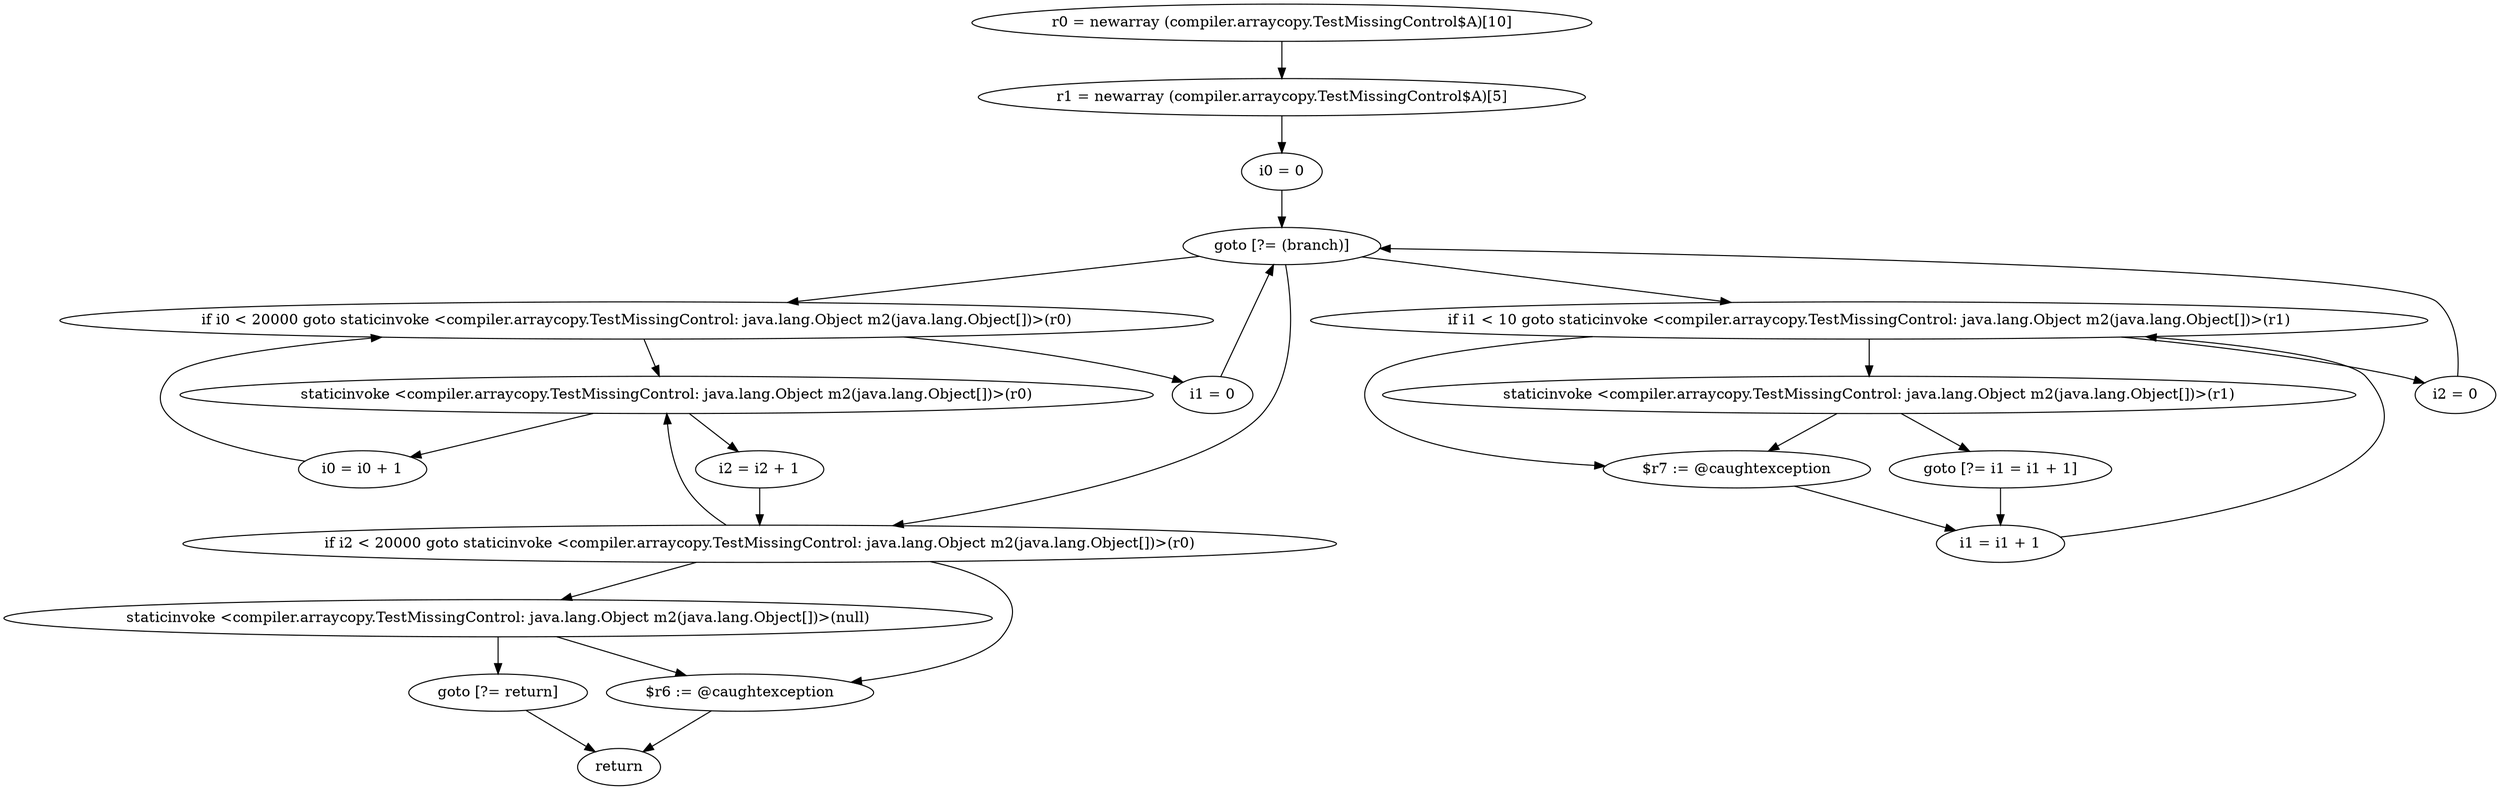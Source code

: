 digraph "unitGraph" {
    "r0 = newarray (compiler.arraycopy.TestMissingControl$A)[10]"
    "r1 = newarray (compiler.arraycopy.TestMissingControl$A)[5]"
    "i0 = 0"
    "goto [?= (branch)]"
    "staticinvoke <compiler.arraycopy.TestMissingControl: java.lang.Object m2(java.lang.Object[])>(r0)"
    "i0 = i0 + 1"
    "if i0 < 20000 goto staticinvoke <compiler.arraycopy.TestMissingControl: java.lang.Object m2(java.lang.Object[])>(r0)"
    "i1 = 0"
    "staticinvoke <compiler.arraycopy.TestMissingControl: java.lang.Object m2(java.lang.Object[])>(r1)"
    "goto [?= i1 = i1 + 1]"
    "$r7 := @caughtexception"
    "i1 = i1 + 1"
    "if i1 < 10 goto staticinvoke <compiler.arraycopy.TestMissingControl: java.lang.Object m2(java.lang.Object[])>(r1)"
    "i2 = 0"
    "i2 = i2 + 1"
    "if i2 < 20000 goto staticinvoke <compiler.arraycopy.TestMissingControl: java.lang.Object m2(java.lang.Object[])>(r0)"
    "staticinvoke <compiler.arraycopy.TestMissingControl: java.lang.Object m2(java.lang.Object[])>(null)"
    "goto [?= return]"
    "$r6 := @caughtexception"
    "return"
    "r0 = newarray (compiler.arraycopy.TestMissingControl$A)[10]"->"r1 = newarray (compiler.arraycopy.TestMissingControl$A)[5]";
    "r1 = newarray (compiler.arraycopy.TestMissingControl$A)[5]"->"i0 = 0";
    "i0 = 0"->"goto [?= (branch)]";
    "goto [?= (branch)]"->"if i0 < 20000 goto staticinvoke <compiler.arraycopy.TestMissingControl: java.lang.Object m2(java.lang.Object[])>(r0)";
    "staticinvoke <compiler.arraycopy.TestMissingControl: java.lang.Object m2(java.lang.Object[])>(r0)"->"i0 = i0 + 1";
    "i0 = i0 + 1"->"if i0 < 20000 goto staticinvoke <compiler.arraycopy.TestMissingControl: java.lang.Object m2(java.lang.Object[])>(r0)";
    "if i0 < 20000 goto staticinvoke <compiler.arraycopy.TestMissingControl: java.lang.Object m2(java.lang.Object[])>(r0)"->"i1 = 0";
    "if i0 < 20000 goto staticinvoke <compiler.arraycopy.TestMissingControl: java.lang.Object m2(java.lang.Object[])>(r0)"->"staticinvoke <compiler.arraycopy.TestMissingControl: java.lang.Object m2(java.lang.Object[])>(r0)";
    "i1 = 0"->"goto [?= (branch)]";
    "goto [?= (branch)]"->"if i1 < 10 goto staticinvoke <compiler.arraycopy.TestMissingControl: java.lang.Object m2(java.lang.Object[])>(r1)";
    "staticinvoke <compiler.arraycopy.TestMissingControl: java.lang.Object m2(java.lang.Object[])>(r1)"->"goto [?= i1 = i1 + 1]";
    "staticinvoke <compiler.arraycopy.TestMissingControl: java.lang.Object m2(java.lang.Object[])>(r1)"->"$r7 := @caughtexception";
    "goto [?= i1 = i1 + 1]"->"i1 = i1 + 1";
    "$r7 := @caughtexception"->"i1 = i1 + 1";
    "i1 = i1 + 1"->"if i1 < 10 goto staticinvoke <compiler.arraycopy.TestMissingControl: java.lang.Object m2(java.lang.Object[])>(r1)";
    "if i1 < 10 goto staticinvoke <compiler.arraycopy.TestMissingControl: java.lang.Object m2(java.lang.Object[])>(r1)"->"i2 = 0";
    "if i1 < 10 goto staticinvoke <compiler.arraycopy.TestMissingControl: java.lang.Object m2(java.lang.Object[])>(r1)"->"staticinvoke <compiler.arraycopy.TestMissingControl: java.lang.Object m2(java.lang.Object[])>(r1)";
    "if i1 < 10 goto staticinvoke <compiler.arraycopy.TestMissingControl: java.lang.Object m2(java.lang.Object[])>(r1)"->"$r7 := @caughtexception";
    "i2 = 0"->"goto [?= (branch)]";
    "goto [?= (branch)]"->"if i2 < 20000 goto staticinvoke <compiler.arraycopy.TestMissingControl: java.lang.Object m2(java.lang.Object[])>(r0)";
    "staticinvoke <compiler.arraycopy.TestMissingControl: java.lang.Object m2(java.lang.Object[])>(r0)"->"i2 = i2 + 1";
    "i2 = i2 + 1"->"if i2 < 20000 goto staticinvoke <compiler.arraycopy.TestMissingControl: java.lang.Object m2(java.lang.Object[])>(r0)";
    "if i2 < 20000 goto staticinvoke <compiler.arraycopy.TestMissingControl: java.lang.Object m2(java.lang.Object[])>(r0)"->"staticinvoke <compiler.arraycopy.TestMissingControl: java.lang.Object m2(java.lang.Object[])>(null)";
    "if i2 < 20000 goto staticinvoke <compiler.arraycopy.TestMissingControl: java.lang.Object m2(java.lang.Object[])>(r0)"->"staticinvoke <compiler.arraycopy.TestMissingControl: java.lang.Object m2(java.lang.Object[])>(r0)";
    "if i2 < 20000 goto staticinvoke <compiler.arraycopy.TestMissingControl: java.lang.Object m2(java.lang.Object[])>(r0)"->"$r6 := @caughtexception";
    "staticinvoke <compiler.arraycopy.TestMissingControl: java.lang.Object m2(java.lang.Object[])>(null)"->"goto [?= return]";
    "staticinvoke <compiler.arraycopy.TestMissingControl: java.lang.Object m2(java.lang.Object[])>(null)"->"$r6 := @caughtexception";
    "goto [?= return]"->"return";
    "$r6 := @caughtexception"->"return";
}
